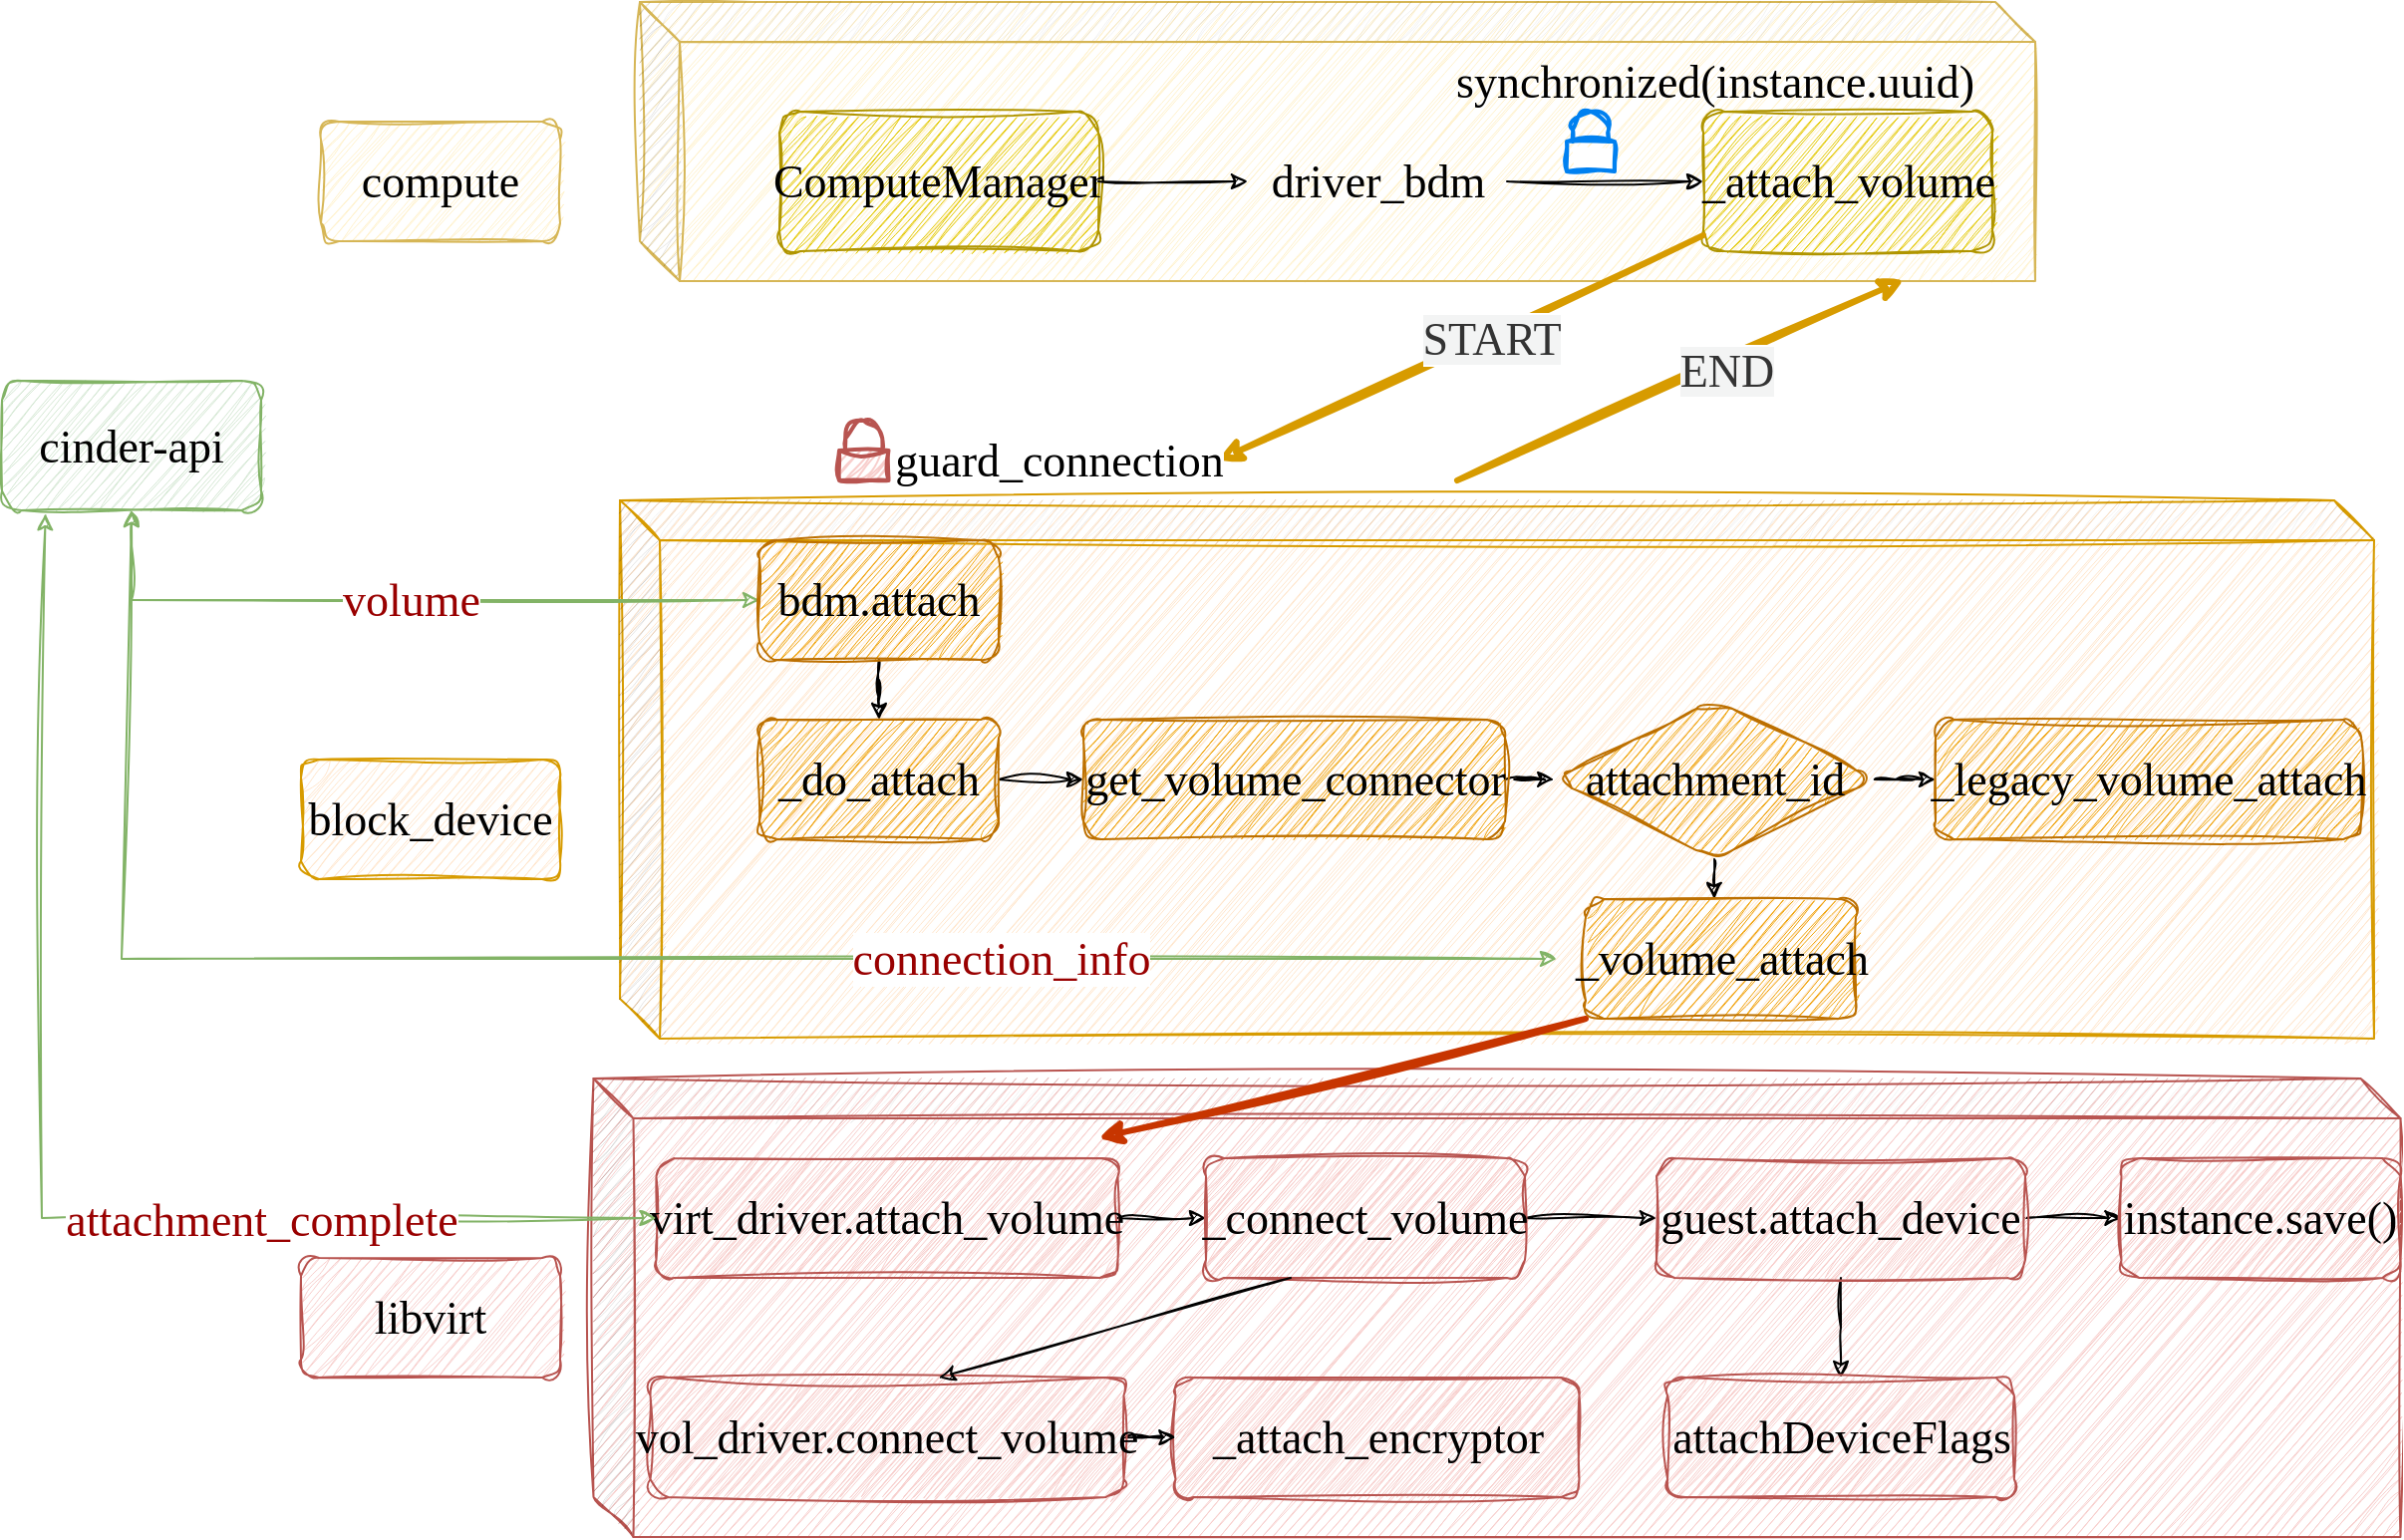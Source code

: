<mxfile version="28.0.6">
  <diagram name="Page-1" id="wguxjYUpoYWgu8fvtnf-">
    <mxGraphModel dx="2305" dy="1045" grid="1" gridSize="10" guides="1" tooltips="1" connect="1" arrows="1" fold="1" page="1" pageScale="1" pageWidth="850" pageHeight="1100" math="0" shadow="0">
      <root>
        <mxCell id="0" />
        <mxCell id="1" parent="0" />
        <mxCell id="1rFECFDxZxibHeM7rXUO-85" value="" style="shape=cube;whiteSpace=wrap;html=1;boundedLbl=1;backgroundOutline=1;darkOpacity=0.05;darkOpacity2=0.1;sketch=1;hachureGap=4;jiggle=2;curveFitting=1;fontFamily=Times New Roman;size=20;fontSize=23;fillColor=#f8cecc;strokeColor=#b85450;" parent="1" vertex="1">
          <mxGeometry x="16.75" y="760" width="906.5" height="230" as="geometry" />
        </mxCell>
        <mxCell id="1rFECFDxZxibHeM7rXUO-56" value="" style="shape=cube;whiteSpace=wrap;html=1;boundedLbl=1;backgroundOutline=1;darkOpacity=0.05;darkOpacity2=0.1;sketch=1;hachureGap=4;jiggle=2;curveFitting=1;fontFamily=Times New Roman;size=20;fontSize=23;fillColor=#ffe6cc;strokeColor=#d79b00;" parent="1" vertex="1">
          <mxGeometry x="30" y="470" width="880" height="270" as="geometry" />
        </mxCell>
        <mxCell id="1rFECFDxZxibHeM7rXUO-21" value="" style="shape=cube;whiteSpace=wrap;html=1;boundedLbl=1;backgroundOutline=1;darkOpacity=0.05;darkOpacity2=0.1;sketch=1;hachureGap=4;jiggle=2;curveFitting=1;fontFamily=Times New Roman;fontSize=23;fillColor=#fff2cc;strokeColor=#d6b656;" parent="1" vertex="1">
          <mxGeometry x="40" y="220" width="700" height="140" as="geometry" />
        </mxCell>
        <mxCell id="1rFECFDxZxibHeM7rXUO-3" value="" style="edgeStyle=orthogonalEdgeStyle;rounded=0;sketch=1;hachureGap=4;jiggle=2;curveFitting=1;orthogonalLoop=1;jettySize=auto;html=1;fontFamily=Times New Roman;fontSize=23;entryX=0;entryY=0.5;entryDx=0;entryDy=0;" parent="1" source="1rFECFDxZxibHeM7rXUO-5" target="1rFECFDxZxibHeM7rXUO-13" edge="1">
          <mxGeometry relative="1" as="geometry">
            <mxPoint x="481" y="310" as="targetPoint" />
            <Array as="points" />
          </mxGeometry>
        </mxCell>
        <mxCell id="1rFECFDxZxibHeM7rXUO-1" value="ComputeManager" style="rounded=1;whiteSpace=wrap;html=1;sketch=1;hachureGap=4;jiggle=2;curveFitting=1;fontFamily=Times New Roman;fontSize=23;fillColor=#e3c800;strokeColor=#B09500;fontColor=#000000;" parent="1" vertex="1">
          <mxGeometry x="110" y="275" width="160" height="70" as="geometry" />
        </mxCell>
        <mxCell id="1rFECFDxZxibHeM7rXUO-6" value="" style="html=1;verticalLabelPosition=bottom;align=center;labelBackgroundColor=#ffffff;verticalAlign=top;strokeWidth=2;strokeColor=#0080F0;shadow=0;dashed=0;shape=mxgraph.ios7.icons.locked;sketch=1;hachureGap=4;jiggle=2;curveFitting=1;fontFamily=Times New Roman;fontSize=23;" parent="1" vertex="1">
          <mxGeometry x="505" y="275" width="24" height="30" as="geometry" />
        </mxCell>
        <mxCell id="1rFECFDxZxibHeM7rXUO-13" value="_attach_volume" style="rounded=1;whiteSpace=wrap;html=1;sketch=1;hachureGap=4;jiggle=2;curveFitting=1;fontFamily=Times New Roman;fontSize=23;fillColor=#e3c800;strokeColor=#B09500;fontColor=#000000;" parent="1" vertex="1">
          <mxGeometry x="573.5" y="275" width="145" height="70" as="geometry" />
        </mxCell>
        <mxCell id="1rFECFDxZxibHeM7rXUO-14" value="" style="edgeStyle=orthogonalEdgeStyle;rounded=0;sketch=1;hachureGap=4;jiggle=2;curveFitting=1;orthogonalLoop=1;jettySize=auto;html=1;fontFamily=Times New Roman;fontSize=23;" parent="1" source="1rFECFDxZxibHeM7rXUO-1" target="1rFECFDxZxibHeM7rXUO-5" edge="1">
          <mxGeometry relative="1" as="geometry">
            <mxPoint x="290" y="310" as="sourcePoint" />
            <mxPoint x="425" y="310" as="targetPoint" />
          </mxGeometry>
        </mxCell>
        <mxCell id="1rFECFDxZxibHeM7rXUO-5" value="driver_bdm" style="text;html=1;align=center;verticalAlign=middle;resizable=0;points=[];autosize=1;strokeColor=none;fillColor=none;fontFamily=Times New Roman;fontSize=23;" parent="1" vertex="1">
          <mxGeometry x="345" y="290" width="130" height="40" as="geometry" />
        </mxCell>
        <mxCell id="1rFECFDxZxibHeM7rXUO-24" value="" style="edgeStyle=orthogonalEdgeStyle;rounded=0;sketch=1;hachureGap=4;jiggle=2;curveFitting=1;orthogonalLoop=1;jettySize=auto;html=1;fontFamily=Times New Roman;strokeColor=#82b366;startArrow=classic;startFill=1;endArrow=classic;endFill=1;fontSize=23;fillColor=#d5e8d4;" parent="1" source="1rFECFDxZxibHeM7rXUO-15" target="1rFECFDxZxibHeM7rXUO-23" edge="1">
          <mxGeometry relative="1" as="geometry" />
        </mxCell>
        <mxCell id="1rFECFDxZxibHeM7rXUO-26" value="volume" style="edgeLabel;html=1;align=center;verticalAlign=middle;resizable=0;points=[];sketch=1;hachureGap=4;jiggle=2;curveFitting=1;fontFamily=Times New Roman;fontSize=23;labelBackgroundColor=default;fontColor=#990000;" parent="1rFECFDxZxibHeM7rXUO-24" vertex="1" connectable="0">
          <mxGeometry x="-0.024" relative="1" as="geometry">
            <mxPoint as="offset" />
          </mxGeometry>
        </mxCell>
        <mxCell id="1rFECFDxZxibHeM7rXUO-84" value="" style="edgeStyle=orthogonalEdgeStyle;rounded=0;sketch=1;hachureGap=4;jiggle=2;curveFitting=1;orthogonalLoop=1;jettySize=auto;html=1;fontFamily=Architects Daughter;fontSource=https%3A%2F%2Ffonts.googleapis.com%2Fcss%3Ffamily%3DArchitects%2BDaughter;fontSize=23;" parent="1" source="1rFECFDxZxibHeM7rXUO-15" target="1rFECFDxZxibHeM7rXUO-27" edge="1">
          <mxGeometry relative="1" as="geometry" />
        </mxCell>
        <mxCell id="1rFECFDxZxibHeM7rXUO-15" value="bdm.attach" style="rounded=1;whiteSpace=wrap;html=1;sketch=1;hachureGap=4;jiggle=2;curveFitting=1;fontFamily=Times New Roman;fontSize=23;fillColor=#f0a30a;fontColor=#000000;strokeColor=#BD7000;" parent="1" vertex="1">
          <mxGeometry x="100" y="490" width="120" height="60" as="geometry" />
        </mxCell>
        <mxCell id="1rFECFDxZxibHeM7rXUO-16" value="" style="endArrow=classic;html=1;rounded=0;sketch=1;hachureGap=4;jiggle=2;curveFitting=1;fontFamily=Times New Roman;exitX=0;exitY=0.886;exitDx=0;exitDy=0;exitPerimeter=0;fontSize=23;fillColor=#ffe6cc;strokeColor=#d79b00;strokeWidth=3;" parent="1" source="1rFECFDxZxibHeM7rXUO-13" edge="1">
          <mxGeometry width="50" height="50" relative="1" as="geometry">
            <mxPoint x="470" y="440" as="sourcePoint" />
            <mxPoint x="330" y="450" as="targetPoint" />
          </mxGeometry>
        </mxCell>
        <mxCell id="1rFECFDxZxibHeM7rXUO-17" value="&lt;span style=&quot;caret-color: rgb(0, 122, 255); color: rgb(51, 51, 51); orphans: 4; text-align: left; white-space: pre-wrap; background-color: rgb(243, 244, 244);&quot;&gt;START&lt;/span&gt;" style="edgeLabel;html=1;align=center;verticalAlign=middle;resizable=0;points=[];sketch=1;hachureGap=4;jiggle=2;curveFitting=1;fontFamily=Times New Roman;fontSize=23;" parent="1rFECFDxZxibHeM7rXUO-16" vertex="1" connectable="0">
          <mxGeometry x="-0.114" y="2" relative="1" as="geometry">
            <mxPoint as="offset" />
          </mxGeometry>
        </mxCell>
        <mxCell id="1rFECFDxZxibHeM7rXUO-18" value="" style="endArrow=none;html=1;rounded=0;sketch=1;hachureGap=4;jiggle=2;curveFitting=1;fontFamily=Times New Roman;exitX=0.906;exitY=0.995;exitDx=0;exitDy=0;startArrow=classic;startFill=1;endFill=0;fontSize=23;exitPerimeter=0;fillColor=#ffe6cc;strokeColor=#d79b00;strokeWidth=3;" parent="1" source="1rFECFDxZxibHeM7rXUO-21" edge="1">
          <mxGeometry width="50" height="50" relative="1" as="geometry">
            <mxPoint x="646" y="370" as="sourcePoint" />
            <mxPoint x="450" y="460" as="targetPoint" />
          </mxGeometry>
        </mxCell>
        <mxCell id="1rFECFDxZxibHeM7rXUO-19" value="&lt;span style=&quot;caret-color: rgb(0, 122, 255); color: rgb(51, 51, 51); orphans: 4; text-align: left; white-space: pre-wrap; background-color: rgb(243, 244, 244);&quot;&gt;END&lt;/span&gt;" style="edgeLabel;html=1;align=center;verticalAlign=middle;resizable=0;points=[];sketch=1;hachureGap=4;jiggle=2;curveFitting=1;fontFamily=Times New Roman;fontSize=23;" parent="1rFECFDxZxibHeM7rXUO-18" vertex="1" connectable="0">
          <mxGeometry x="-0.114" y="2" relative="1" as="geometry">
            <mxPoint x="9" y="-1" as="offset" />
          </mxGeometry>
        </mxCell>
        <mxCell id="1rFECFDxZxibHeM7rXUO-22" value="compute" style="rounded=1;whiteSpace=wrap;html=1;sketch=1;hachureGap=4;jiggle=2;curveFitting=1;fontFamily=Times New Roman;fontSize=23;fillColor=#fff2cc;strokeColor=#d6b656;" parent="1" vertex="1">
          <mxGeometry x="-120" y="280" width="120" height="60" as="geometry" />
        </mxCell>
        <mxCell id="1rFECFDxZxibHeM7rXUO-23" value="cinder-api" style="rounded=1;whiteSpace=wrap;html=1;sketch=1;hachureGap=4;jiggle=2;curveFitting=1;fontFamily=Times New Roman;fontSize=23;fillColor=#d5e8d4;strokeColor=#82b366;" parent="1" vertex="1">
          <mxGeometry x="-280" y="410" width="130" height="65" as="geometry" />
        </mxCell>
        <mxCell id="1rFECFDxZxibHeM7rXUO-29" value="" style="edgeStyle=orthogonalEdgeStyle;rounded=0;sketch=1;hachureGap=4;jiggle=2;curveFitting=1;orthogonalLoop=1;jettySize=auto;html=1;fontFamily=Times New Roman;fontSize=23;" parent="1" source="1rFECFDxZxibHeM7rXUO-27" target="1rFECFDxZxibHeM7rXUO-28" edge="1">
          <mxGeometry relative="1" as="geometry" />
        </mxCell>
        <mxCell id="1rFECFDxZxibHeM7rXUO-27" value="_do_attach" style="rounded=1;whiteSpace=wrap;html=1;sketch=1;hachureGap=4;jiggle=2;curveFitting=1;fontFamily=Times New Roman;fontSize=23;fillColor=#f0a30a;fontColor=#000000;strokeColor=#BD7000;" parent="1" vertex="1">
          <mxGeometry x="100" y="580" width="120" height="60" as="geometry" />
        </mxCell>
        <mxCell id="1rFECFDxZxibHeM7rXUO-39" value="" style="edgeStyle=orthogonalEdgeStyle;rounded=0;sketch=1;hachureGap=4;jiggle=2;curveFitting=1;orthogonalLoop=1;jettySize=auto;html=1;fontFamily=Times New Roman;fontSize=23;" parent="1" source="1rFECFDxZxibHeM7rXUO-28" target="1rFECFDxZxibHeM7rXUO-38" edge="1">
          <mxGeometry relative="1" as="geometry" />
        </mxCell>
        <mxCell id="1rFECFDxZxibHeM7rXUO-28" value="get_volume_connector" style="whiteSpace=wrap;html=1;fontFamily=Times New Roman;rounded=1;sketch=1;hachureGap=4;jiggle=2;curveFitting=1;fontSize=23;fillColor=#f0a30a;fontColor=#000000;strokeColor=#BD7000;" parent="1" vertex="1">
          <mxGeometry x="262.5" y="580" width="211.5" height="60" as="geometry" />
        </mxCell>
        <mxCell id="1rFECFDxZxibHeM7rXUO-32" value="" style="html=1;verticalLabelPosition=bottom;align=center;labelBackgroundColor=default;verticalAlign=top;strokeWidth=2;strokeColor=#b85450;shadow=0;dashed=0;shape=mxgraph.ios7.icons.locked;sketch=1;hachureGap=4;jiggle=2;curveFitting=1;fontFamily=Times New Roman;fillColor=#f8cecc;fontSize=23;" parent="1" vertex="1">
          <mxGeometry x="140" y="430" width="24.75" height="30" as="geometry" />
        </mxCell>
        <mxCell id="1rFECFDxZxibHeM7rXUO-34" value="guard_connection" style="text;html=1;align=center;verticalAlign=middle;resizable=0;points=[];autosize=1;strokeColor=none;fillColor=none;fontFamily=Times New Roman;fontSize=23;labelBackgroundColor=default;" parent="1" vertex="1">
          <mxGeometry x="154.75" y="430" width="190" height="40" as="geometry" />
        </mxCell>
        <mxCell id="1rFECFDxZxibHeM7rXUO-35" value="synchronized(instance.uuid)" style="text;html=1;align=center;verticalAlign=middle;resizable=0;points=[];autosize=1;strokeColor=none;fillColor=none;fontFamily=Times New Roman;fontSize=23;" parent="1" vertex="1">
          <mxGeometry x="439" y="240" width="280" height="40" as="geometry" />
        </mxCell>
        <mxCell id="1rFECFDxZxibHeM7rXUO-41" value="" style="edgeStyle=orthogonalEdgeStyle;rounded=0;sketch=1;hachureGap=4;jiggle=2;curveFitting=1;orthogonalLoop=1;jettySize=auto;html=1;fontFamily=Times New Roman;fontSize=23;" parent="1" source="1rFECFDxZxibHeM7rXUO-38" target="1rFECFDxZxibHeM7rXUO-40" edge="1">
          <mxGeometry relative="1" as="geometry" />
        </mxCell>
        <mxCell id="1rFECFDxZxibHeM7rXUO-59" value="" style="edgeStyle=orthogonalEdgeStyle;rounded=0;sketch=1;hachureGap=4;jiggle=2;curveFitting=1;orthogonalLoop=1;jettySize=auto;html=1;fontFamily=Times New Roman;fontSize=23;" parent="1" source="1rFECFDxZxibHeM7rXUO-38" target="1rFECFDxZxibHeM7rXUO-42" edge="1">
          <mxGeometry relative="1" as="geometry">
            <Array as="points">
              <mxPoint x="579" y="670" />
              <mxPoint x="579" y="670" />
            </Array>
          </mxGeometry>
        </mxCell>
        <mxCell id="1rFECFDxZxibHeM7rXUO-38" value="attachment_id" style="rhombus;whiteSpace=wrap;html=1;fontFamily=Times New Roman;rounded=1;sketch=1;hachureGap=4;jiggle=2;curveFitting=1;fontSize=23;fillColor=#f0a30a;fontColor=#000000;strokeColor=#BD7000;" parent="1" vertex="1">
          <mxGeometry x="498.62" y="570" width="160.75" height="80" as="geometry" />
        </mxCell>
        <mxCell id="1rFECFDxZxibHeM7rXUO-40" value="_legacy_volume_attach" style="whiteSpace=wrap;html=1;fontFamily=Times New Roman;rounded=1;sketch=1;hachureGap=4;jiggle=2;curveFitting=1;fontSize=23;fillColor=#f0a30a;fontColor=#000000;strokeColor=#BD7000;" parent="1" vertex="1">
          <mxGeometry x="690" y="580" width="213.5" height="60" as="geometry" />
        </mxCell>
        <mxCell id="1rFECFDxZxibHeM7rXUO-42" value="_volume_attach" style="whiteSpace=wrap;html=1;fontFamily=Times New Roman;rounded=1;sketch=1;hachureGap=4;jiggle=2;curveFitting=1;fontSize=23;fillColor=#f0a30a;fontColor=#000000;strokeColor=#BD7000;" parent="1" vertex="1">
          <mxGeometry x="514.5" y="670" width="135.5" height="60" as="geometry" />
        </mxCell>
        <mxCell id="1rFECFDxZxibHeM7rXUO-47" value="" style="endArrow=classic;html=1;rounded=0;sketch=1;hachureGap=4;jiggle=2;curveFitting=1;fontFamily=Times New Roman;exitX=0.5;exitY=1;exitDx=0;exitDy=0;entryX=0;entryY=0.5;entryDx=0;entryDy=0;startArrow=classic;startFill=1;fontSize=23;fillColor=#d5e8d4;strokeColor=#82b366;" parent="1" source="1rFECFDxZxibHeM7rXUO-23" edge="1">
          <mxGeometry width="50" height="50" relative="1" as="geometry">
            <mxPoint x="-220" y="700" as="sourcePoint" />
            <mxPoint x="500" y="700" as="targetPoint" />
            <Array as="points">
              <mxPoint x="-220" y="700" />
            </Array>
          </mxGeometry>
        </mxCell>
        <mxCell id="1rFECFDxZxibHeM7rXUO-48" value="connection_info" style="edgeLabel;html=1;align=center;verticalAlign=middle;resizable=0;points=[];sketch=1;hachureGap=4;jiggle=2;curveFitting=1;fontFamily=Times New Roman;fontSize=23;labelBackgroundColor=default;fontColor=#990000;" parent="1rFECFDxZxibHeM7rXUO-47" vertex="1" connectable="0">
          <mxGeometry x="-0.369" y="1" relative="1" as="geometry">
            <mxPoint x="368" y="1" as="offset" />
          </mxGeometry>
        </mxCell>
        <mxCell id="1rFECFDxZxibHeM7rXUO-65" value="" style="edgeStyle=orthogonalEdgeStyle;rounded=0;sketch=1;hachureGap=4;jiggle=2;curveFitting=1;orthogonalLoop=1;jettySize=auto;html=1;fontFamily=Times New Roman;fontSize=23;" parent="1" source="1rFECFDxZxibHeM7rXUO-50" target="1rFECFDxZxibHeM7rXUO-64" edge="1">
          <mxGeometry relative="1" as="geometry" />
        </mxCell>
        <mxCell id="1rFECFDxZxibHeM7rXUO-50" value="virt_driver.attach_volume" style="whiteSpace=wrap;html=1;fontFamily=Times New Roman;rounded=1;sketch=1;hachureGap=4;jiggle=2;curveFitting=1;fontSize=23;fillColor=#f8cecc;strokeColor=#b85450;" parent="1" vertex="1">
          <mxGeometry x="48.25" y="800" width="231.5" height="60" as="geometry" />
        </mxCell>
        <mxCell id="1rFECFDxZxibHeM7rXUO-53" value="" style="endArrow=classic;startArrow=classic;html=1;rounded=0;sketch=1;hachureGap=4;jiggle=2;curveFitting=1;fontFamily=Times New Roman;exitX=0.167;exitY=1.025;exitDx=0;exitDy=0;exitPerimeter=0;fontSize=23;entryX=0;entryY=0.5;entryDx=0;entryDy=0;fillColor=#d5e8d4;strokeColor=#82b366;" parent="1" source="1rFECFDxZxibHeM7rXUO-23" target="1rFECFDxZxibHeM7rXUO-50" edge="1">
          <mxGeometry width="50" height="50" relative="1" as="geometry">
            <mxPoint x="-300" y="800" as="sourcePoint" />
            <mxPoint x="-11.75" y="830.0" as="targetPoint" />
            <Array as="points">
              <mxPoint x="-260" y="830" />
              <mxPoint x="-140" y="830" />
            </Array>
          </mxGeometry>
        </mxCell>
        <mxCell id="1rFECFDxZxibHeM7rXUO-54" value="attachment_complete" style="edgeLabel;html=1;align=center;verticalAlign=middle;resizable=0;points=[];sketch=1;hachureGap=4;jiggle=2;curveFitting=1;fontFamily=Times New Roman;fontSize=23;labelBackgroundColor=default;fontColor=#990000;" parent="1rFECFDxZxibHeM7rXUO-53" vertex="1" connectable="0">
          <mxGeometry x="-0.053" y="2" relative="1" as="geometry">
            <mxPoint x="108" y="41" as="offset" />
          </mxGeometry>
        </mxCell>
        <mxCell id="1rFECFDxZxibHeM7rXUO-58" value="block_device" style="rounded=1;whiteSpace=wrap;html=1;sketch=1;hachureGap=4;jiggle=2;curveFitting=1;fontFamily=Times New Roman;fontSize=23;fillColor=#ffe6cc;strokeColor=#d79b00;" parent="1" vertex="1">
          <mxGeometry x="-130" y="600" width="130" height="60" as="geometry" />
        </mxCell>
        <mxCell id="1rFECFDxZxibHeM7rXUO-75" value="" style="edgeStyle=orthogonalEdgeStyle;rounded=0;sketch=1;hachureGap=4;jiggle=2;curveFitting=1;orthogonalLoop=1;jettySize=auto;html=1;fontFamily=Times New Roman;fontSize=23;" parent="1" source="1rFECFDxZxibHeM7rXUO-64" target="1rFECFDxZxibHeM7rXUO-74" edge="1">
          <mxGeometry relative="1" as="geometry" />
        </mxCell>
        <mxCell id="1rFECFDxZxibHeM7rXUO-64" value="_connect_volume" style="whiteSpace=wrap;html=1;fontFamily=Times New Roman;rounded=1;sketch=1;hachureGap=4;jiggle=2;curveFitting=1;fontSize=23;fillColor=#f8cecc;strokeColor=#b85450;" parent="1" vertex="1">
          <mxGeometry x="324" y="800" width="160" height="60" as="geometry" />
        </mxCell>
        <mxCell id="1rFECFDxZxibHeM7rXUO-66" value="_attach_encryptor" style="whiteSpace=wrap;html=1;fontFamily=Times New Roman;rounded=1;sketch=1;hachureGap=4;jiggle=2;curveFitting=1;fontSize=23;fillColor=#f8cecc;strokeColor=#b85450;" parent="1" vertex="1">
          <mxGeometry x="308.75" y="910" width="202.5" height="60" as="geometry" />
        </mxCell>
        <mxCell id="1rFECFDxZxibHeM7rXUO-73" value="" style="endArrow=classic;html=1;rounded=0;sketch=1;hachureGap=4;jiggle=2;curveFitting=1;fontFamily=Times New Roman;exitX=0;exitY=1;exitDx=0;exitDy=0;fontSize=23;labelBackgroundColor=default;fillColor=#fa6800;strokeColor=#C73500;strokeWidth=3;" parent="1" source="1rFECFDxZxibHeM7rXUO-42" edge="1">
          <mxGeometry width="50" height="50" relative="1" as="geometry">
            <mxPoint x="420" y="800" as="sourcePoint" />
            <mxPoint x="270" y="790" as="targetPoint" />
          </mxGeometry>
        </mxCell>
        <mxCell id="1rFECFDxZxibHeM7rXUO-77" value="" style="edgeStyle=orthogonalEdgeStyle;rounded=0;sketch=1;hachureGap=4;jiggle=2;curveFitting=1;orthogonalLoop=1;jettySize=auto;html=1;fontFamily=Times New Roman;fontSize=23;" parent="1" source="1rFECFDxZxibHeM7rXUO-74" target="1rFECFDxZxibHeM7rXUO-76" edge="1">
          <mxGeometry relative="1" as="geometry" />
        </mxCell>
        <mxCell id="f42JxFTkJ6E-BkjvLiib-2" value="" style="edgeStyle=orthogonalEdgeStyle;rounded=0;sketch=1;hachureGap=4;jiggle=2;curveFitting=1;orthogonalLoop=1;jettySize=auto;html=1;fontFamily=Architects Daughter;fontSource=https%3A%2F%2Ffonts.googleapis.com%2Fcss%3Ffamily%3DArchitects%2BDaughter;fontSize=23;" edge="1" parent="1" source="1rFECFDxZxibHeM7rXUO-74" target="f42JxFTkJ6E-BkjvLiib-1">
          <mxGeometry relative="1" as="geometry" />
        </mxCell>
        <mxCell id="1rFECFDxZxibHeM7rXUO-74" value="guest.attach_device" style="whiteSpace=wrap;html=1;fontFamily=Times New Roman;rounded=1;sketch=1;hachureGap=4;jiggle=2;curveFitting=1;fontSize=23;fillColor=#f8cecc;strokeColor=#b85450;" parent="1" vertex="1">
          <mxGeometry x="550" y="800" width="185" height="60" as="geometry" />
        </mxCell>
        <mxCell id="1rFECFDxZxibHeM7rXUO-76" value="instance.save()" style="whiteSpace=wrap;html=1;fontFamily=Times New Roman;rounded=1;sketch=1;hachureGap=4;jiggle=2;curveFitting=1;fontSize=23;fillColor=#f8cecc;strokeColor=#b85450;" parent="1" vertex="1">
          <mxGeometry x="783.25" y="800" width="140" height="60" as="geometry" />
        </mxCell>
        <mxCell id="1rFECFDxZxibHeM7rXUO-81" value="" style="edgeStyle=orthogonalEdgeStyle;rounded=0;sketch=1;hachureGap=4;jiggle=2;curveFitting=1;orthogonalLoop=1;jettySize=auto;html=1;fontFamily=Times New Roman;fontSize=23;" parent="1" source="1rFECFDxZxibHeM7rXUO-79" target="1rFECFDxZxibHeM7rXUO-66" edge="1">
          <mxGeometry relative="1" as="geometry" />
        </mxCell>
        <mxCell id="1rFECFDxZxibHeM7rXUO-79" value="vol_driver.connect_volume" style="rounded=1;whiteSpace=wrap;html=1;sketch=1;hachureGap=4;jiggle=2;curveFitting=1;fontFamily=Times New Roman;fontSize=23;fillColor=#f8cecc;strokeColor=#b85450;" parent="1" vertex="1">
          <mxGeometry x="45.25" y="910" width="237.5" height="60" as="geometry" />
        </mxCell>
        <mxCell id="1rFECFDxZxibHeM7rXUO-80" value="" style="endArrow=classic;html=1;rounded=0;sketch=1;hachureGap=4;jiggle=2;curveFitting=1;fontFamily=Times New Roman;fontSize=23;" parent="1" edge="1">
          <mxGeometry width="50" height="50" relative="1" as="geometry">
            <mxPoint x="366.5" y="860" as="sourcePoint" />
            <mxPoint x="190" y="910" as="targetPoint" />
          </mxGeometry>
        </mxCell>
        <mxCell id="1rFECFDxZxibHeM7rXUO-86" value="libvirt" style="rounded=1;whiteSpace=wrap;html=1;sketch=1;hachureGap=4;jiggle=2;curveFitting=1;fontFamily=Times New Roman;fontSize=23;fillColor=#f8cecc;strokeColor=#b85450;" parent="1" vertex="1">
          <mxGeometry x="-130" y="850" width="130" height="60" as="geometry" />
        </mxCell>
        <mxCell id="f42JxFTkJ6E-BkjvLiib-1" value="attachDeviceFlags" style="whiteSpace=wrap;html=1;fontSize=23;fontFamily=Times New Roman;fillColor=#f8cecc;strokeColor=#b85450;rounded=1;sketch=1;hachureGap=4;jiggle=2;curveFitting=1;" vertex="1" parent="1">
          <mxGeometry x="555.56" y="910" width="173.87" height="60" as="geometry" />
        </mxCell>
      </root>
    </mxGraphModel>
  </diagram>
</mxfile>
